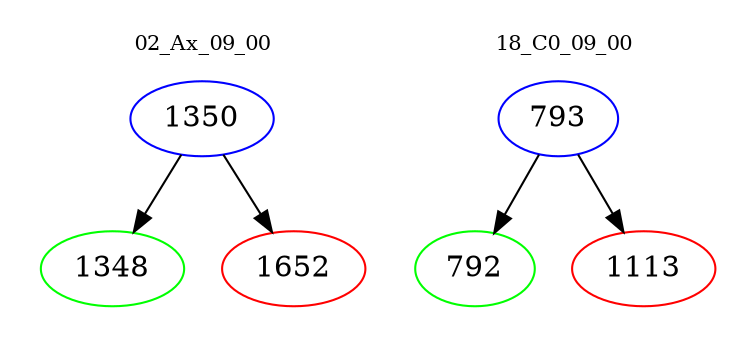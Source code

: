 digraph{
subgraph cluster_0 {
color = white
label = "02_Ax_09_00";
fontsize=10;
T0_1350 [label="1350", color="blue"]
T0_1350 -> T0_1348 [color="black"]
T0_1348 [label="1348", color="green"]
T0_1350 -> T0_1652 [color="black"]
T0_1652 [label="1652", color="red"]
}
subgraph cluster_1 {
color = white
label = "18_C0_09_00";
fontsize=10;
T1_793 [label="793", color="blue"]
T1_793 -> T1_792 [color="black"]
T1_792 [label="792", color="green"]
T1_793 -> T1_1113 [color="black"]
T1_1113 [label="1113", color="red"]
}
}
